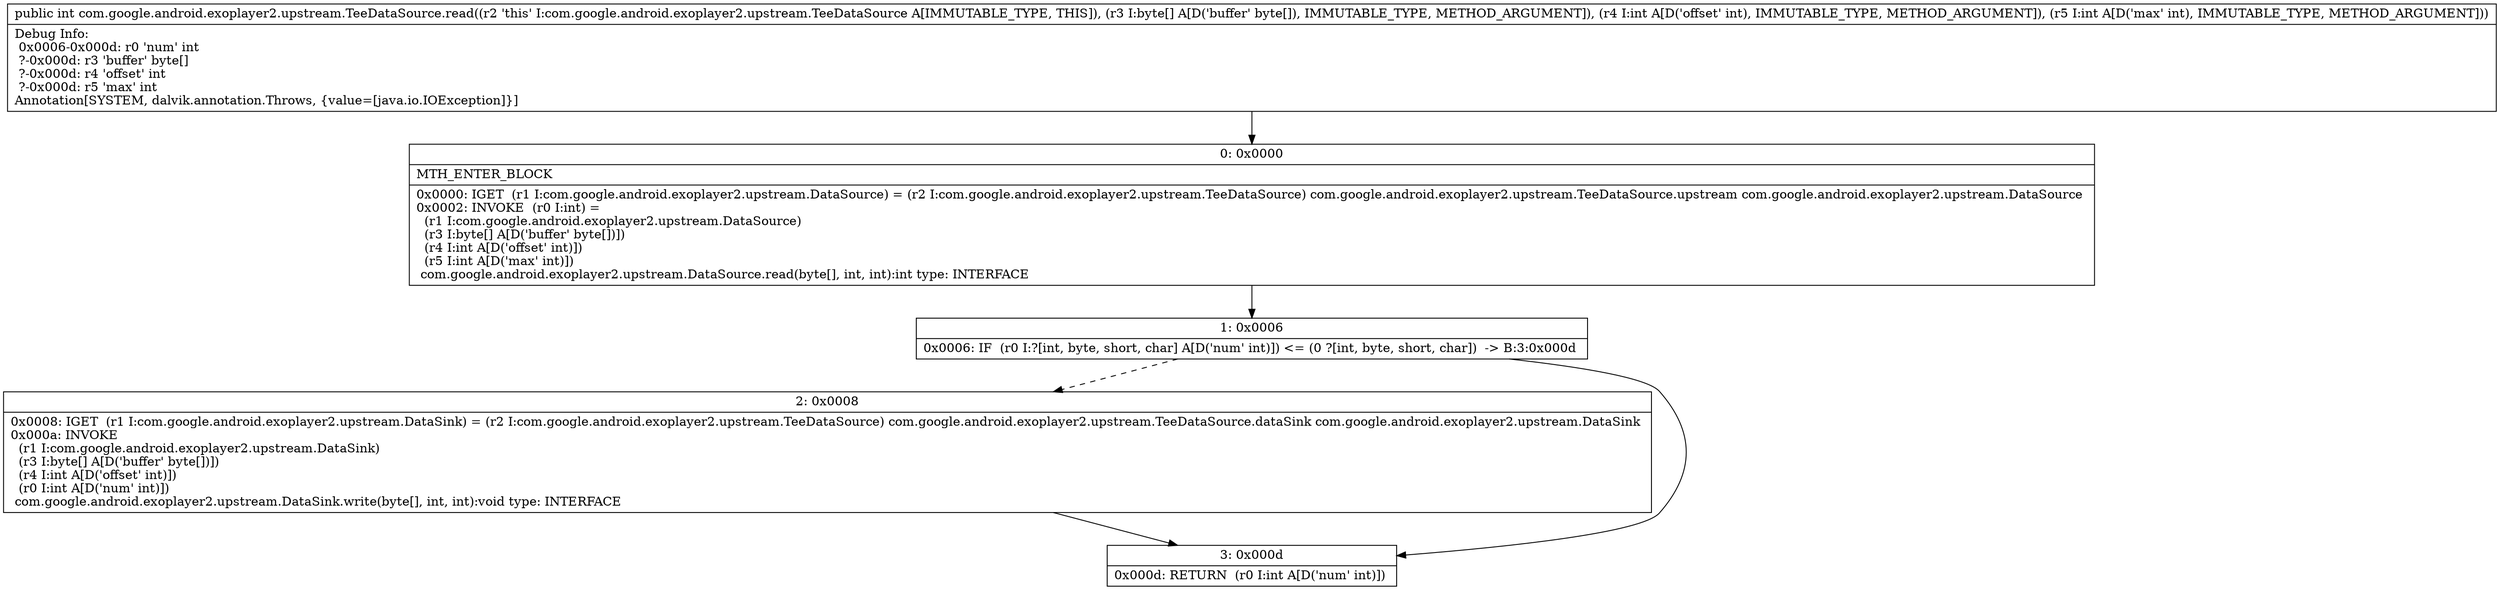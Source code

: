 digraph "CFG forcom.google.android.exoplayer2.upstream.TeeDataSource.read([BII)I" {
Node_0 [shape=record,label="{0\:\ 0x0000|MTH_ENTER_BLOCK\l|0x0000: IGET  (r1 I:com.google.android.exoplayer2.upstream.DataSource) = (r2 I:com.google.android.exoplayer2.upstream.TeeDataSource) com.google.android.exoplayer2.upstream.TeeDataSource.upstream com.google.android.exoplayer2.upstream.DataSource \l0x0002: INVOKE  (r0 I:int) = \l  (r1 I:com.google.android.exoplayer2.upstream.DataSource)\l  (r3 I:byte[] A[D('buffer' byte[])])\l  (r4 I:int A[D('offset' int)])\l  (r5 I:int A[D('max' int)])\l com.google.android.exoplayer2.upstream.DataSource.read(byte[], int, int):int type: INTERFACE \l}"];
Node_1 [shape=record,label="{1\:\ 0x0006|0x0006: IF  (r0 I:?[int, byte, short, char] A[D('num' int)]) \<= (0 ?[int, byte, short, char])  \-\> B:3:0x000d \l}"];
Node_2 [shape=record,label="{2\:\ 0x0008|0x0008: IGET  (r1 I:com.google.android.exoplayer2.upstream.DataSink) = (r2 I:com.google.android.exoplayer2.upstream.TeeDataSource) com.google.android.exoplayer2.upstream.TeeDataSource.dataSink com.google.android.exoplayer2.upstream.DataSink \l0x000a: INVOKE  \l  (r1 I:com.google.android.exoplayer2.upstream.DataSink)\l  (r3 I:byte[] A[D('buffer' byte[])])\l  (r4 I:int A[D('offset' int)])\l  (r0 I:int A[D('num' int)])\l com.google.android.exoplayer2.upstream.DataSink.write(byte[], int, int):void type: INTERFACE \l}"];
Node_3 [shape=record,label="{3\:\ 0x000d|0x000d: RETURN  (r0 I:int A[D('num' int)]) \l}"];
MethodNode[shape=record,label="{public int com.google.android.exoplayer2.upstream.TeeDataSource.read((r2 'this' I:com.google.android.exoplayer2.upstream.TeeDataSource A[IMMUTABLE_TYPE, THIS]), (r3 I:byte[] A[D('buffer' byte[]), IMMUTABLE_TYPE, METHOD_ARGUMENT]), (r4 I:int A[D('offset' int), IMMUTABLE_TYPE, METHOD_ARGUMENT]), (r5 I:int A[D('max' int), IMMUTABLE_TYPE, METHOD_ARGUMENT]))  | Debug Info:\l  0x0006\-0x000d: r0 'num' int\l  ?\-0x000d: r3 'buffer' byte[]\l  ?\-0x000d: r4 'offset' int\l  ?\-0x000d: r5 'max' int\lAnnotation[SYSTEM, dalvik.annotation.Throws, \{value=[java.io.IOException]\}]\l}"];
MethodNode -> Node_0;
Node_0 -> Node_1;
Node_1 -> Node_2[style=dashed];
Node_1 -> Node_3;
Node_2 -> Node_3;
}

